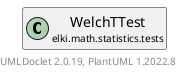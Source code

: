 @startuml
    remove .*\.(Instance|Par|Parameterizer|Factory)$
    set namespaceSeparator none
    hide empty fields
    hide empty methods

    class "<size:14>WelchTTest.Par\n<size:10>elki.math.statistics.tests" as elki.math.statistics.tests.WelchTTest.Par [[WelchTTest.Par.html]] {
        +make(): WelchTTest
    }

    interface "<size:14>Parameterizer\n<size:10>elki.utilities.optionhandling" as elki.utilities.optionhandling.Parameterizer [[../../../utilities/optionhandling/Parameterizer.html]] {
        {abstract} +make(): Object
    }
    class "<size:14>WelchTTest\n<size:10>elki.math.statistics.tests" as elki.math.statistics.tests.WelchTTest [[WelchTTest.html]]

    elki.utilities.optionhandling.Parameterizer <|.. elki.math.statistics.tests.WelchTTest.Par
    elki.math.statistics.tests.WelchTTest +-- elki.math.statistics.tests.WelchTTest.Par

    center footer UMLDoclet 2.0.19, PlantUML 1.2022.8
@enduml
